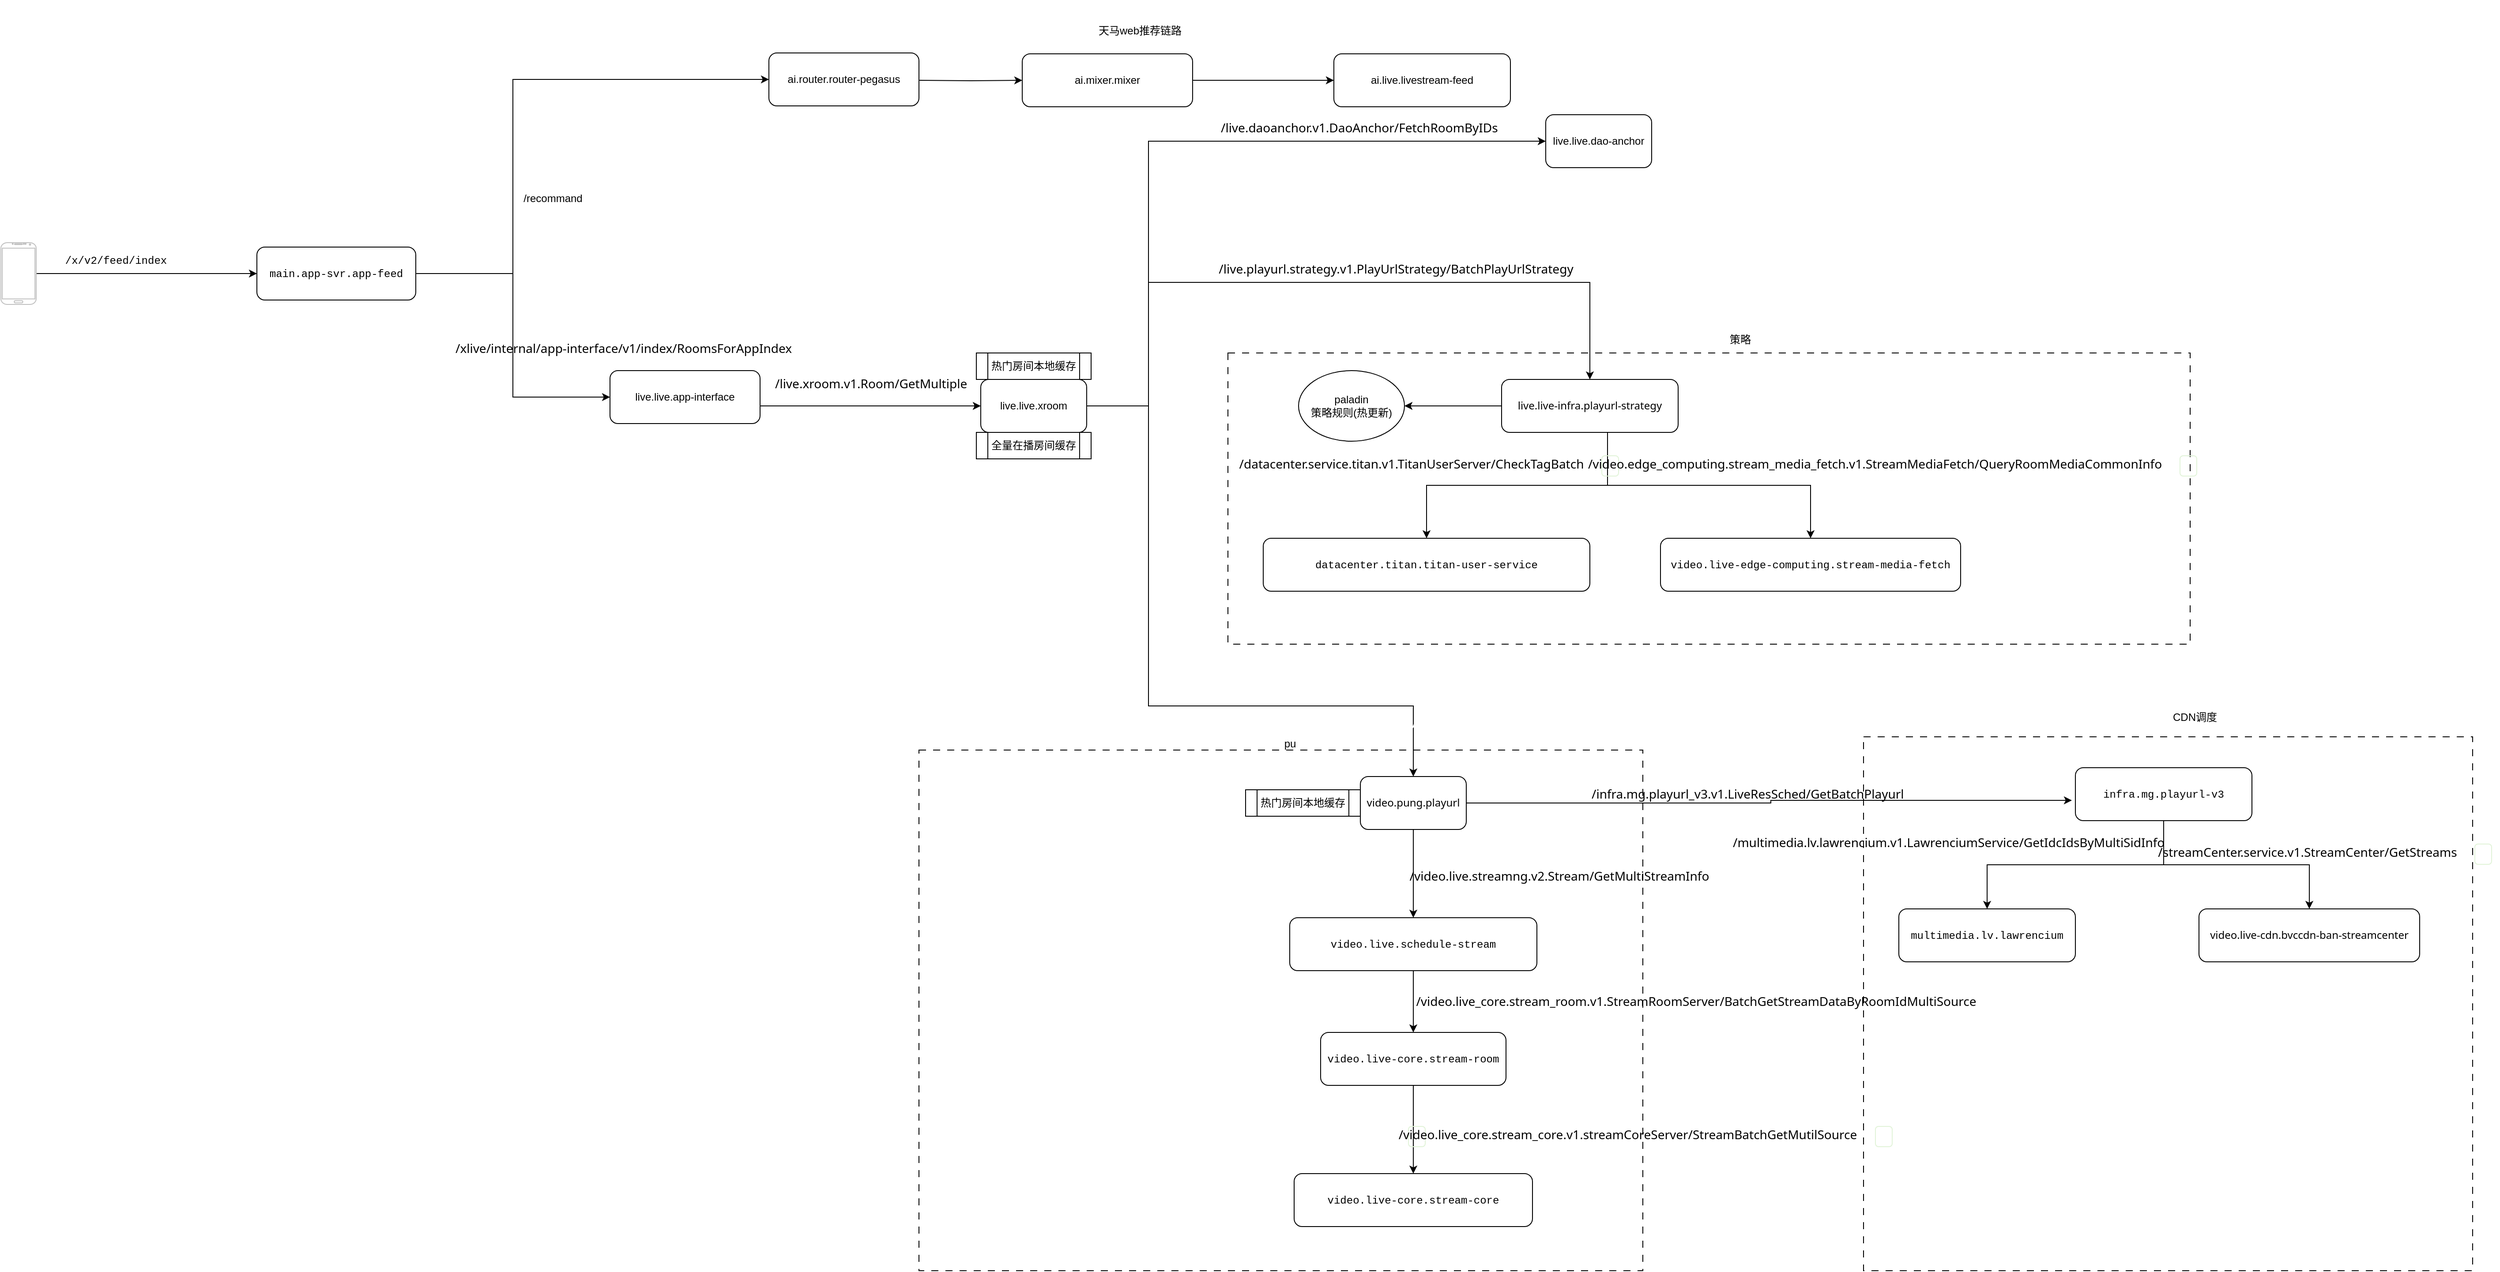 <mxfile version="28.1.2">
  <diagram name="第 1 页" id="jRq5FlzeGsqcz1ciHy75">
    <mxGraphModel dx="2253" dy="824" grid="1" gridSize="10" guides="1" tooltips="1" connect="1" arrows="1" fold="1" page="1" pageScale="1" pageWidth="827" pageHeight="1169" math="0" shadow="0">
      <root>
        <mxCell id="0" />
        <mxCell id="1" parent="0" />
        <mxCell id="cbWyFVTfV4eGDqL5AZ-9-6" style="edgeStyle=orthogonalEdgeStyle;rounded=0;orthogonalLoop=1;jettySize=auto;html=1;entryX=0;entryY=0.5;entryDx=0;entryDy=0;" parent="1" source="cbWyFVTfV4eGDqL5AZ-9-1" target="cbWyFVTfV4eGDqL5AZ-9-5" edge="1">
          <mxGeometry relative="1" as="geometry" />
        </mxCell>
        <mxCell id="cbWyFVTfV4eGDqL5AZ-9-75" style="edgeStyle=orthogonalEdgeStyle;rounded=0;orthogonalLoop=1;jettySize=auto;html=1;entryX=0;entryY=0.5;entryDx=0;entryDy=0;" parent="1" source="cbWyFVTfV4eGDqL5AZ-9-1" target="cbWyFVTfV4eGDqL5AZ-9-68" edge="1">
          <mxGeometry relative="1" as="geometry">
            <Array as="points">
              <mxPoint x="-190" y="350" />
              <mxPoint x="-190" y="130" />
            </Array>
          </mxGeometry>
        </mxCell>
        <mxCell id="cbWyFVTfV4eGDqL5AZ-9-1" value="&lt;div style=&quot;font-family: Menlo, Monaco, &amp;quot;Courier New&amp;quot;, monospace; line-height: 18px; white-space: pre;&quot;&gt;&lt;span&gt;&lt;font style=&quot;color: light-dark(rgb(0, 0, 0), rgb(255, 255, 255));&quot;&gt;main.app-svr.app-feed&lt;/font&gt;&lt;/span&gt;&lt;/div&gt;" style="rounded=1;whiteSpace=wrap;html=1;" parent="1" vertex="1">
          <mxGeometry x="-480" y="320" width="180" height="60" as="geometry" />
        </mxCell>
        <mxCell id="cbWyFVTfV4eGDqL5AZ-9-3" style="edgeStyle=orthogonalEdgeStyle;rounded=0;orthogonalLoop=1;jettySize=auto;html=1;entryX=0;entryY=0.5;entryDx=0;entryDy=0;" parent="1" source="cbWyFVTfV4eGDqL5AZ-9-2" target="cbWyFVTfV4eGDqL5AZ-9-1" edge="1">
          <mxGeometry relative="1" as="geometry" />
        </mxCell>
        <mxCell id="cbWyFVTfV4eGDqL5AZ-9-2" value="" style="verticalLabelPosition=bottom;verticalAlign=top;html=1;shadow=0;dashed=0;strokeWidth=1;shape=mxgraph.android.phone2;strokeColor=#c0c0c0;" parent="1" vertex="1">
          <mxGeometry x="-770" y="315" width="40" height="70" as="geometry" />
        </mxCell>
        <mxCell id="cbWyFVTfV4eGDqL5AZ-9-4" value="&lt;div style=&quot;font-family: Menlo, Monaco, &amp;quot;Courier New&amp;quot;, monospace; line-height: 18px; white-space-collapse: preserve;&quot;&gt;&lt;span&gt;&lt;font style=&quot;color: light-dark(rgb(0, 0, 0), rgb(255, 255, 255));&quot;&gt;/x/v2/feed/index&lt;/font&gt;&lt;/span&gt;&lt;/div&gt;" style="text;html=1;align=center;verticalAlign=middle;resizable=0;points=[];autosize=1;strokeColor=none;fillColor=none;" parent="1" vertex="1">
          <mxGeometry x="-710" y="320" width="140" height="30" as="geometry" />
        </mxCell>
        <mxCell id="cbWyFVTfV4eGDqL5AZ-9-5" value="live.live.app-interface" style="rounded=1;whiteSpace=wrap;html=1;" parent="1" vertex="1">
          <mxGeometry x="-80" y="460" width="170" height="60" as="geometry" />
        </mxCell>
        <mxCell id="cbWyFVTfV4eGDqL5AZ-9-8" value="&lt;span style=&quot;font-family: ui-sans-serif, system-ui, sans-serif, &amp;quot;Apple Color Emoji&amp;quot;, &amp;quot;Segoe UI Emoji&amp;quot;, &amp;quot;Segoe UI Symbol&amp;quot;, &amp;quot;Noto Color Emoji&amp;quot;; font-size: 14px; text-align: left; text-wrap-mode: wrap;&quot;&gt;&lt;font style=&quot;color: light-dark(rgb(0, 0, 0), rgb(255, 255, 255));&quot;&gt;/xlive/internal/app-interface/v1/index/RoomsForAppIndex&lt;/font&gt;&lt;/span&gt;" style="text;html=1;align=center;verticalAlign=middle;resizable=0;points=[];autosize=1;strokeColor=none;fillColor=none;" parent="1" vertex="1">
          <mxGeometry x="-260" y="420" width="390" height="30" as="geometry" />
        </mxCell>
        <mxCell id="cbWyFVTfV4eGDqL5AZ-9-12" value="" style="group" parent="1" vertex="1" connectable="0">
          <mxGeometry x="90" y="170" width="1970" height="1310" as="geometry" />
        </mxCell>
        <mxCell id="cbWyFVTfV4eGDqL5AZ-9-13" value="live.live.dao-anchor" style="rounded=1;whiteSpace=wrap;html=1;" parent="cbWyFVTfV4eGDqL5AZ-9-12" vertex="1">
          <mxGeometry x="890" width="120" height="60" as="geometry" />
        </mxCell>
        <mxCell id="cbWyFVTfV4eGDqL5AZ-9-14" value="&lt;span style=&quot;font-family: ui-sans-serif, system-ui, sans-serif, &amp;quot;Apple Color Emoji&amp;quot;, &amp;quot;Segoe UI Emoji&amp;quot;, &amp;quot;Segoe UI Symbol&amp;quot;, &amp;quot;Noto Color Emoji&amp;quot;; font-size: 14px; font-style: normal; font-variant-ligatures: normal; font-variant-caps: normal; font-weight: 400; letter-spacing: normal; orphans: 2; text-align: left; text-indent: 0px; text-transform: none; widows: 2; word-spacing: 0px; -webkit-text-stroke-width: 0px; white-space: normal; text-decoration-thickness: initial; text-decoration-style: initial; text-decoration-color: initial; float: none; display: inline !important;&quot;&gt;&lt;font style=&quot;color: light-dark(rgb(0, 0, 0), rgb(255, 255, 255));&quot;&gt;/live.daoanchor.v1.DaoAnchor/FetchRoomByIDs&lt;/font&gt;&lt;/span&gt;" style="text;whiteSpace=wrap;html=1;" parent="cbWyFVTfV4eGDqL5AZ-9-12" vertex="1">
          <mxGeometry x="520" width="340" height="40" as="geometry" />
        </mxCell>
        <mxCell id="cbWyFVTfV4eGDqL5AZ-9-15" value="" style="rounded=0;whiteSpace=wrap;html=1;dashed=1;dashPattern=8 8;" parent="cbWyFVTfV4eGDqL5AZ-9-12" vertex="1">
          <mxGeometry x="1250" y="705" width="690" height="605" as="geometry" />
        </mxCell>
        <mxCell id="cbWyFVTfV4eGDqL5AZ-9-16" value="" style="rounded=0;whiteSpace=wrap;html=1;dashed=1;dashPattern=8 8;" parent="cbWyFVTfV4eGDqL5AZ-9-12" vertex="1">
          <mxGeometry x="180" y="720" width="820" height="590" as="geometry" />
        </mxCell>
        <mxCell id="cbWyFVTfV4eGDqL5AZ-9-17" value="" style="rounded=0;whiteSpace=wrap;html=1;dashed=1;dashPattern=8 8;" parent="cbWyFVTfV4eGDqL5AZ-9-12" vertex="1">
          <mxGeometry x="530" y="270" width="1090" height="330" as="geometry" />
        </mxCell>
        <mxCell id="cbWyFVTfV4eGDqL5AZ-9-18" style="edgeStyle=orthogonalEdgeStyle;rounded=0;orthogonalLoop=1;jettySize=auto;html=1;entryX=0;entryY=0.5;entryDx=0;entryDy=0;" parent="cbWyFVTfV4eGDqL5AZ-9-12" source="cbWyFVTfV4eGDqL5AZ-9-21" target="cbWyFVTfV4eGDqL5AZ-9-13" edge="1">
          <mxGeometry relative="1" as="geometry">
            <Array as="points">
              <mxPoint x="440" y="330" />
              <mxPoint x="440" y="30" />
            </Array>
          </mxGeometry>
        </mxCell>
        <mxCell id="cbWyFVTfV4eGDqL5AZ-9-19" style="edgeStyle=orthogonalEdgeStyle;rounded=0;orthogonalLoop=1;jettySize=auto;html=1;entryX=0.5;entryY=0;entryDx=0;entryDy=0;" parent="cbWyFVTfV4eGDqL5AZ-9-12" source="cbWyFVTfV4eGDqL5AZ-9-21" target="cbWyFVTfV4eGDqL5AZ-9-25" edge="1">
          <mxGeometry relative="1" as="geometry">
            <Array as="points">
              <mxPoint x="440" y="330" />
              <mxPoint x="440" y="190" />
              <mxPoint x="940" y="190" />
            </Array>
          </mxGeometry>
        </mxCell>
        <mxCell id="cbWyFVTfV4eGDqL5AZ-9-20" style="edgeStyle=orthogonalEdgeStyle;rounded=0;orthogonalLoop=1;jettySize=auto;html=1;entryX=0.5;entryY=0;entryDx=0;entryDy=0;" parent="cbWyFVTfV4eGDqL5AZ-9-12" source="cbWyFVTfV4eGDqL5AZ-9-21" target="cbWyFVTfV4eGDqL5AZ-9-33" edge="1">
          <mxGeometry relative="1" as="geometry">
            <Array as="points">
              <mxPoint x="440" y="330" />
              <mxPoint x="440" y="670" />
              <mxPoint x="740" y="670" />
            </Array>
          </mxGeometry>
        </mxCell>
        <mxCell id="cbWyFVTfV4eGDqL5AZ-9-21" value="live.live.xroom" style="rounded=1;whiteSpace=wrap;html=1;" parent="cbWyFVTfV4eGDqL5AZ-9-12" vertex="1">
          <mxGeometry x="250" y="300" width="120" height="60" as="geometry" />
        </mxCell>
        <mxCell id="cbWyFVTfV4eGDqL5AZ-9-22" style="edgeStyle=orthogonalEdgeStyle;rounded=0;orthogonalLoop=1;jettySize=auto;html=1;exitX=0.5;exitY=1;exitDx=0;exitDy=0;entryX=0.5;entryY=0;entryDx=0;entryDy=0;" parent="cbWyFVTfV4eGDqL5AZ-9-12" source="cbWyFVTfV4eGDqL5AZ-9-25" target="cbWyFVTfV4eGDqL5AZ-9-26" edge="1">
          <mxGeometry relative="1" as="geometry">
            <Array as="points">
              <mxPoint x="960" y="360" />
              <mxPoint x="960" y="420" />
              <mxPoint x="755" y="420" />
            </Array>
          </mxGeometry>
        </mxCell>
        <mxCell id="cbWyFVTfV4eGDqL5AZ-9-23" style="edgeStyle=orthogonalEdgeStyle;rounded=0;orthogonalLoop=1;jettySize=auto;html=1;" parent="cbWyFVTfV4eGDqL5AZ-9-12" source="cbWyFVTfV4eGDqL5AZ-9-25" target="cbWyFVTfV4eGDqL5AZ-9-27" edge="1">
          <mxGeometry relative="1" as="geometry">
            <Array as="points">
              <mxPoint x="960" y="420" />
              <mxPoint x="1190" y="420" />
            </Array>
          </mxGeometry>
        </mxCell>
        <mxCell id="cbWyFVTfV4eGDqL5AZ-9-24" style="edgeStyle=orthogonalEdgeStyle;rounded=0;orthogonalLoop=1;jettySize=auto;html=1;" parent="cbWyFVTfV4eGDqL5AZ-9-12" source="cbWyFVTfV4eGDqL5AZ-9-25" target="cbWyFVTfV4eGDqL5AZ-9-31" edge="1">
          <mxGeometry relative="1" as="geometry" />
        </mxCell>
        <mxCell id="cbWyFVTfV4eGDqL5AZ-9-25" value="&lt;span style=&quot;font-family: ui-sans-serif, system-ui, sans-serif, &amp;quot;Apple Color Emoji&amp;quot;, &amp;quot;Segoe UI Emoji&amp;quot;, &amp;quot;Segoe UI Symbol&amp;quot;, &amp;quot;Noto Color Emoji&amp;quot;; text-align: left; text-wrap-mode: nowrap;&quot;&gt;&lt;font style=&quot;color: light-dark(rgb(0, 0, 0), rgb(255, 255, 255));&quot;&gt;live.live-infra.playurl-strategy&lt;/font&gt;&lt;/span&gt;" style="rounded=1;whiteSpace=wrap;html=1;" parent="cbWyFVTfV4eGDqL5AZ-9-12" vertex="1">
          <mxGeometry x="840" y="300" width="200" height="60" as="geometry" />
        </mxCell>
        <mxCell id="cbWyFVTfV4eGDqL5AZ-9-26" value="&lt;div style=&quot;font-family: Menlo, Monaco, &amp;quot;Courier New&amp;quot;, monospace; line-height: 18px; white-space: pre;&quot;&gt;&lt;span&gt;&lt;font style=&quot;color: light-dark(rgb(0, 0, 0), rgb(255, 255, 255));&quot;&gt;datacenter.titan.titan-user-service&lt;/font&gt;&lt;/span&gt;&lt;/div&gt;" style="rounded=1;whiteSpace=wrap;html=1;" parent="cbWyFVTfV4eGDqL5AZ-9-12" vertex="1">
          <mxGeometry x="570" y="480" width="370" height="60" as="geometry" />
        </mxCell>
        <mxCell id="cbWyFVTfV4eGDqL5AZ-9-27" value="&lt;div style=&quot;font-family: Menlo, Monaco, &amp;quot;Courier New&amp;quot;, monospace; line-height: 18px; white-space: pre;&quot;&gt;&lt;font style=&quot;color: light-dark(rgb(0, 0, 0), rgb(255, 255, 255));&quot;&gt;video.live-edge-computing.stream-media-fetch&lt;/font&gt;&lt;/div&gt;" style="rounded=1;whiteSpace=wrap;html=1;" parent="cbWyFVTfV4eGDqL5AZ-9-12" vertex="1">
          <mxGeometry x="1020" y="480" width="340" height="60" as="geometry" />
        </mxCell>
        <mxCell id="cbWyFVTfV4eGDqL5AZ-9-28" value="&lt;span&gt;&lt;span&gt;&lt;font style=&quot;color: rgb(0, 0, 0);&quot;&gt;&lt;span style=&quot;box-sizing: border-box; border: 0px solid; margin: 0px 0px 0px 5px; padding: 0px; font-family: ui-sans-serif, system-ui, sans-serif, &amp;quot;Apple Color Emoji&amp;quot;, &amp;quot;Segoe UI Emoji&amp;quot;, &amp;quot;Segoe UI Symbol&amp;quot;, &amp;quot;Noto Color Emoji&amp;quot;; font-size: 14px; text-align: left; text-wrap-mode: wrap;&quot; data-v-6d79ae31=&quot;&quot;&gt;/datacenter.service.titan.v1.TitanUserServer/CheckTagBatch&lt;/span&gt;&lt;span style=&quot;box-sizing: border-box; border: 1px solid rgb(225, 243, 216); margin: 0px 0px 0px 20px; padding: 0px 9px; align-items: center; border-radius: 4px; display: inline-flex; height: 24px; justify-content: center; vertical-align: middle; font-family: ui-sans-serif, system-ui, sans-serif, &amp;quot;Apple Color Emoji&amp;quot;, &amp;quot;Segoe UI Emoji&amp;quot;, &amp;quot;Segoe UI Symbol&amp;quot;, &amp;quot;Noto Color Emoji&amp;quot;; text-align: left; --el-tag-font-size: 12px; --el-tag-border-radius: 4px; --el-tag-border-radius-rounded: 9999px; line-height: 1; --el-icon-size: 14px; --el-tag-bg-color: light-dark(rgb(239.8,248.9,235.3), #141c10); --el-tag-border-color: light-dark(rgb(224.6,242.8,215.6), #16260f); --el-tag-hover-color: light-dark(#67c23a, #297803); --el-tag-text-color: light-dark(#67c23a, #297803);&quot; class=&quot;el-tag el-tag--success el-tag--light&quot; data-v-6d79ae31=&quot;&quot;&gt;&lt;/span&gt;&lt;/font&gt;&lt;/span&gt;&lt;/span&gt;&lt;div&gt;&lt;br&gt;&lt;/div&gt;" style="text;html=1;align=center;verticalAlign=middle;resizable=0;points=[];autosize=1;strokeColor=none;fillColor=none;" parent="cbWyFVTfV4eGDqL5AZ-9-12" vertex="1">
          <mxGeometry x="530" y="380" width="450" height="50" as="geometry" />
        </mxCell>
        <mxCell id="cbWyFVTfV4eGDqL5AZ-9-29" value="&lt;span&gt;&lt;span&gt;&lt;font style=&quot;color: rgb(0, 0, 0);&quot;&gt;&lt;span style=&quot;box-sizing: border-box; border: 0px solid; margin: 0px 0px 0px 5px; padding: 0px; font-family: ui-sans-serif, system-ui, sans-serif, &amp;quot;Apple Color Emoji&amp;quot;, &amp;quot;Segoe UI Emoji&amp;quot;, &amp;quot;Segoe UI Symbol&amp;quot;, &amp;quot;Noto Color Emoji&amp;quot;; font-size: 14px; text-align: left; text-wrap-mode: wrap;&quot; data-v-6d79ae31=&quot;&quot;&gt;/video.edge_computing.stream_media_fetch.v1.StreamMediaFetch/QueryRoomMediaCommonInfo&lt;/span&gt;&lt;span style=&quot;box-sizing: border-box; border: 1px solid rgb(225, 243, 216); margin: 0px 0px 0px 20px; padding: 0px 9px; align-items: center; border-radius: 4px; display: inline-flex; height: 24px; justify-content: center; vertical-align: middle; font-family: ui-sans-serif, system-ui, sans-serif, &amp;quot;Apple Color Emoji&amp;quot;, &amp;quot;Segoe UI Emoji&amp;quot;, &amp;quot;Segoe UI Symbol&amp;quot;, &amp;quot;Noto Color Emoji&amp;quot;; text-align: left; --el-tag-font-size: 12px; --el-tag-border-radius: 4px; --el-tag-border-radius-rounded: 9999px; line-height: 1; --el-icon-size: 14px; --el-tag-bg-color: light-dark(rgb(239.8,248.9,235.3), #141c10); --el-tag-border-color: light-dark(rgb(224.6,242.8,215.6), #16260f); --el-tag-hover-color: light-dark(#67c23a, #297803); --el-tag-text-color: light-dark(#67c23a, #297803);&quot; class=&quot;el-tag el-tag--success el-tag--light&quot; data-v-6d79ae31=&quot;&quot;&gt;&lt;/span&gt;&lt;/font&gt;&lt;/span&gt;&lt;/span&gt;&lt;div&gt;&lt;br&gt;&lt;/div&gt;" style="text;html=1;align=center;verticalAlign=middle;resizable=0;points=[];autosize=1;strokeColor=none;fillColor=none;" parent="cbWyFVTfV4eGDqL5AZ-9-12" vertex="1">
          <mxGeometry x="930" y="380" width="700" height="50" as="geometry" />
        </mxCell>
        <mxCell id="cbWyFVTfV4eGDqL5AZ-9-30" value="策略" style="text;html=1;align=center;verticalAlign=middle;resizable=0;points=[];autosize=1;strokeColor=none;fillColor=none;" parent="cbWyFVTfV4eGDqL5AZ-9-12" vertex="1">
          <mxGeometry x="1085" y="240" width="50" height="30" as="geometry" />
        </mxCell>
        <mxCell id="cbWyFVTfV4eGDqL5AZ-9-31" value="paladin&lt;br&gt;策略规则(热更新)" style="ellipse;whiteSpace=wrap;html=1;" parent="cbWyFVTfV4eGDqL5AZ-9-12" vertex="1">
          <mxGeometry x="610" y="290" width="120" height="80" as="geometry" />
        </mxCell>
        <mxCell id="cbWyFVTfV4eGDqL5AZ-9-32" style="edgeStyle=orthogonalEdgeStyle;rounded=0;orthogonalLoop=1;jettySize=auto;html=1;entryX=0.5;entryY=0;entryDx=0;entryDy=0;" parent="cbWyFVTfV4eGDqL5AZ-9-12" source="cbWyFVTfV4eGDqL5AZ-9-33" target="cbWyFVTfV4eGDqL5AZ-9-35" edge="1">
          <mxGeometry relative="1" as="geometry" />
        </mxCell>
        <mxCell id="cbWyFVTfV4eGDqL5AZ-9-33" value="&lt;span style=&quot;font-family: ui-sans-serif, system-ui, sans-serif, &amp;quot;Apple Color Emoji&amp;quot;, &amp;quot;Segoe UI Emoji&amp;quot;, &amp;quot;Segoe UI Symbol&amp;quot;, &amp;quot;Noto Color Emoji&amp;quot;; text-align: left; text-wrap-mode: nowrap;&quot;&gt;&lt;font style=&quot;color: light-dark(rgb(0, 0, 0), rgb(255, 255, 255));&quot;&gt;video.pung.playurl&lt;/font&gt;&lt;/span&gt;" style="rounded=1;whiteSpace=wrap;html=1;" parent="cbWyFVTfV4eGDqL5AZ-9-12" vertex="1">
          <mxGeometry x="680" y="750" width="120" height="60" as="geometry" />
        </mxCell>
        <mxCell id="cbWyFVTfV4eGDqL5AZ-9-34" style="edgeStyle=orthogonalEdgeStyle;rounded=0;orthogonalLoop=1;jettySize=auto;html=1;exitX=0.5;exitY=1;exitDx=0;exitDy=0;entryX=0.5;entryY=0;entryDx=0;entryDy=0;" parent="cbWyFVTfV4eGDqL5AZ-9-12" source="cbWyFVTfV4eGDqL5AZ-9-35" target="cbWyFVTfV4eGDqL5AZ-9-37" edge="1">
          <mxGeometry relative="1" as="geometry" />
        </mxCell>
        <mxCell id="cbWyFVTfV4eGDqL5AZ-9-35" value="&lt;div style=&quot;font-family: Menlo, Monaco, &amp;quot;Courier New&amp;quot;, monospace; line-height: 18px; white-space: pre;&quot;&gt;&lt;div style=&quot;&quot;&gt;&lt;span&gt;&lt;font style=&quot;color: light-dark(rgb(0, 0, 0), rgb(255, 255, 255));&quot;&gt;video.live.schedule-stream&lt;/font&gt;&lt;/span&gt;&lt;/div&gt;&lt;/div&gt;" style="rounded=1;whiteSpace=wrap;html=1;" parent="cbWyFVTfV4eGDqL5AZ-9-12" vertex="1">
          <mxGeometry x="600" y="910" width="280" height="60" as="geometry" />
        </mxCell>
        <mxCell id="cbWyFVTfV4eGDqL5AZ-9-36" style="edgeStyle=orthogonalEdgeStyle;rounded=0;orthogonalLoop=1;jettySize=auto;html=1;entryX=0.5;entryY=0;entryDx=0;entryDy=0;" parent="cbWyFVTfV4eGDqL5AZ-9-12" source="cbWyFVTfV4eGDqL5AZ-9-37" target="cbWyFVTfV4eGDqL5AZ-9-42" edge="1">
          <mxGeometry relative="1" as="geometry" />
        </mxCell>
        <mxCell id="cbWyFVTfV4eGDqL5AZ-9-37" value="&lt;div style=&quot;font-family: Menlo, Monaco, &amp;quot;Courier New&amp;quot;, monospace; line-height: 18px; white-space: pre;&quot;&gt;&lt;span&gt;&lt;font style=&quot;color: light-dark(rgb(0, 0, 0), rgb(255, 255, 255));&quot;&gt;video.live-core.stream-room&lt;/font&gt;&lt;/span&gt;&lt;/div&gt;" style="rounded=1;whiteSpace=wrap;html=1;" parent="cbWyFVTfV4eGDqL5AZ-9-12" vertex="1">
          <mxGeometry x="635" y="1040" width="210" height="60" as="geometry" />
        </mxCell>
        <mxCell id="cbWyFVTfV4eGDqL5AZ-9-38" value="热门房间本地缓存" style="shape=process;whiteSpace=wrap;html=1;backgroundOutline=1;" parent="cbWyFVTfV4eGDqL5AZ-9-12" vertex="1">
          <mxGeometry x="245" y="270" width="130" height="30" as="geometry" />
        </mxCell>
        <mxCell id="cbWyFVTfV4eGDqL5AZ-9-39" value="热门房间本地缓存" style="shape=process;whiteSpace=wrap;html=1;backgroundOutline=1;" parent="cbWyFVTfV4eGDqL5AZ-9-12" vertex="1">
          <mxGeometry x="550" y="765" width="130" height="30" as="geometry" />
        </mxCell>
        <mxCell id="cbWyFVTfV4eGDqL5AZ-9-40" value="&lt;span style=&quot;font-family: ui-sans-serif, system-ui, sans-serif, &amp;quot;Apple Color Emoji&amp;quot;, &amp;quot;Segoe UI Emoji&amp;quot;, &amp;quot;Segoe UI Symbol&amp;quot;, &amp;quot;Noto Color Emoji&amp;quot;; font-size: 14px; text-align: left; text-wrap-mode: wrap;&quot;&gt;&lt;font style=&quot;color: light-dark(rgb(0, 0, 0), rgb(255, 255, 255));&quot;&gt;/video.live.streamng.v2.Stream/GetMultiStreamInfo&lt;/font&gt;&lt;/span&gt;" style="text;html=1;align=center;verticalAlign=middle;resizable=0;points=[];autosize=1;strokeColor=none;fillColor=none;" parent="cbWyFVTfV4eGDqL5AZ-9-12" vertex="1">
          <mxGeometry x="730" y="848" width="350" height="30" as="geometry" />
        </mxCell>
        <mxCell id="cbWyFVTfV4eGDqL5AZ-9-41" value="&lt;span style=&quot;font-family: ui-sans-serif, system-ui, sans-serif, &amp;quot;Apple Color Emoji&amp;quot;, &amp;quot;Segoe UI Emoji&amp;quot;, &amp;quot;Segoe UI Symbol&amp;quot;, &amp;quot;Noto Color Emoji&amp;quot;; font-size: 14px; text-align: left; text-wrap-mode: wrap;&quot;&gt;&lt;font style=&quot;color: light-dark(rgb(0, 0, 0), rgb(255, 255, 255));&quot;&gt;/video.live_core.stream_room.v1.StreamRoomServer/BatchGetStreamDataByRoomIdMultiSource&lt;/font&gt;&lt;/span&gt;" style="text;html=1;align=center;verticalAlign=middle;resizable=0;points=[];autosize=1;strokeColor=none;fillColor=none;" parent="cbWyFVTfV4eGDqL5AZ-9-12" vertex="1">
          <mxGeometry x="740" y="990" width="640" height="30" as="geometry" />
        </mxCell>
        <mxCell id="cbWyFVTfV4eGDqL5AZ-9-42" value="&lt;div style=&quot;font-family: Menlo, Monaco, &amp;quot;Courier New&amp;quot;, monospace; line-height: 18px; white-space: pre;&quot;&gt;&lt;span&gt;&lt;font style=&quot;color: light-dark(rgb(0, 0, 0), rgb(255, 255, 255));&quot;&gt;video.live-core.stream-core&lt;/font&gt;&lt;/span&gt;&lt;/div&gt;" style="rounded=1;whiteSpace=wrap;html=1;" parent="cbWyFVTfV4eGDqL5AZ-9-12" vertex="1">
          <mxGeometry x="605" y="1200" width="270" height="60" as="geometry" />
        </mxCell>
        <mxCell id="cbWyFVTfV4eGDqL5AZ-9-43" value="&lt;span&gt;&lt;span&gt;&lt;font style=&quot;color: light-dark(rgb(255, 255, 255), rgb(255, 255, 255));&quot;&gt;&lt;span style=&quot;box-sizing: border-box; border: 0px solid; margin: 0px 0px 0px 5px; padding: 0px; font-family: ui-sans-serif, system-ui, sans-serif, &amp;quot;Apple Color Emoji&amp;quot;, &amp;quot;Segoe UI Emoji&amp;quot;, &amp;quot;Segoe UI Symbol&amp;quot;, &amp;quot;Noto Color Emoji&amp;quot;; font-size: 14px; text-align: left; text-wrap-mode: wrap;&quot; data-v-6d79ae31=&quot;&quot;&gt;/video.live_core.stream_core.v1.streamCoreServer/GetStreamAvCoversMutilSource&lt;/span&gt;&lt;span style=&quot;box-sizing: border-box; border: 1px solid rgb(225, 243, 216); margin: 0px 0px 0px 20px; padding: 0px 9px; align-items: center; border-radius: 4px; display: inline-flex; height: 24px; justify-content: center; vertical-align: middle; font-family: ui-sans-serif, system-ui, sans-serif, &amp;quot;Apple Color Emoji&amp;quot;, &amp;quot;Segoe UI Emoji&amp;quot;, &amp;quot;Segoe UI Symbol&amp;quot;, &amp;quot;Noto Color Emoji&amp;quot;; text-align: left; --el-tag-font-size: 12px; --el-tag-border-radius: 4px; --el-tag-border-radius-rounded: 9999px; line-height: 1; --el-icon-size: 14px; --el-tag-bg-color: rgb(239.8,248.9,235.3); --el-tag-border-color: rgb(224.6,242.8,215.6); --el-tag-hover-color: #67c23a; --el-tag-text-color: #67c23a;&quot; class=&quot;el-tag el-tag--success el-tag--light&quot; data-v-6d79ae31=&quot;&quot;&gt;&lt;/span&gt;&lt;/font&gt;&lt;/span&gt;&lt;/span&gt;&lt;div&gt;&lt;br&gt;&lt;/div&gt;" style="text;html=1;align=center;verticalAlign=middle;resizable=0;points=[];autosize=1;strokeColor=none;fillColor=none;" parent="cbWyFVTfV4eGDqL5AZ-9-12" vertex="1">
          <mxGeometry x="160" y="1140" width="600" height="50" as="geometry" />
        </mxCell>
        <mxCell id="cbWyFVTfV4eGDqL5AZ-9-44" value="&lt;font style=&quot;color: rgb(0, 0, 0);&quot;&gt;&lt;span style=&quot;box-sizing: border-box; border: 0px solid; margin: 0px 0px 0px 5px; padding: 0px; font-family: ui-sans-serif, system-ui, sans-serif, &amp;quot;Apple Color Emoji&amp;quot;, &amp;quot;Segoe UI Emoji&amp;quot;, &amp;quot;Segoe UI Symbol&amp;quot;, &amp;quot;Noto Color Emoji&amp;quot;; font-size: 14px; text-align: left; text-wrap-mode: wrap;&quot; data-v-6d79ae31=&quot;&quot;&gt;/video.live_core.stream_core.v1.streamCoreServer/StreamBatchGetMutilSource&lt;/span&gt;&lt;span style=&quot;box-sizing: border-box; border: 1px solid rgb(225, 243, 216); margin: 0px 0px 0px 20px; padding: 0px 9px; align-items: center; border-radius: 4px; display: inline-flex; height: 24px; justify-content: center; vertical-align: middle; font-family: ui-sans-serif, system-ui, sans-serif, &amp;quot;Apple Color Emoji&amp;quot;, &amp;quot;Segoe UI Emoji&amp;quot;, &amp;quot;Segoe UI Symbol&amp;quot;, &amp;quot;Noto Color Emoji&amp;quot;; text-align: left; --el-tag-font-size: 12px; --el-tag-border-radius: 4px; --el-tag-border-radius-rounded: 9999px; line-height: 1; --el-icon-size: 14px; --el-tag-bg-color: light-dark(rgb(239.8,248.9,235.3), #141c10); --el-tag-border-color: light-dark(rgb(224.6,242.8,215.6), #16260f); --el-tag-hover-color: light-dark(#67c23a, #297803); --el-tag-text-color: light-dark(#67c23a, #297803);&quot; class=&quot;el-tag el-tag--success el-tag--light&quot; data-v-6d79ae31=&quot;&quot;&gt;&lt;/span&gt;&lt;/font&gt;&lt;div&gt;&lt;br&gt;&lt;/div&gt;" style="text;html=1;align=center;verticalAlign=middle;resizable=0;points=[];autosize=1;strokeColor=none;fillColor=none;" parent="cbWyFVTfV4eGDqL5AZ-9-12" vertex="1">
          <mxGeometry x="710" y="1140" width="580" height="50" as="geometry" />
        </mxCell>
        <mxCell id="cbWyFVTfV4eGDqL5AZ-9-45" style="edgeStyle=orthogonalEdgeStyle;rounded=0;orthogonalLoop=1;jettySize=auto;html=1;entryX=0.5;entryY=0;entryDx=0;entryDy=0;" parent="cbWyFVTfV4eGDqL5AZ-9-12" source="cbWyFVTfV4eGDqL5AZ-9-47" target="cbWyFVTfV4eGDqL5AZ-9-48" edge="1">
          <mxGeometry relative="1" as="geometry" />
        </mxCell>
        <mxCell id="cbWyFVTfV4eGDqL5AZ-9-46" style="edgeStyle=orthogonalEdgeStyle;rounded=0;orthogonalLoop=1;jettySize=auto;html=1;" parent="cbWyFVTfV4eGDqL5AZ-9-12" source="cbWyFVTfV4eGDqL5AZ-9-47" target="cbWyFVTfV4eGDqL5AZ-9-49" edge="1">
          <mxGeometry relative="1" as="geometry" />
        </mxCell>
        <mxCell id="cbWyFVTfV4eGDqL5AZ-9-47" value="&lt;div style=&quot;font-family: Menlo, Monaco, &amp;quot;Courier New&amp;quot;, monospace; line-height: 18px; white-space: pre;&quot;&gt;&lt;span&gt;&lt;font style=&quot;color: light-dark(rgb(0, 0, 0), rgb(255, 255, 255));&quot;&gt;infra.mg.playurl-v3&lt;/font&gt;&lt;/span&gt;&lt;/div&gt;" style="rounded=1;whiteSpace=wrap;html=1;" parent="cbWyFVTfV4eGDqL5AZ-9-12" vertex="1">
          <mxGeometry x="1490" y="740" width="200" height="60" as="geometry" />
        </mxCell>
        <mxCell id="cbWyFVTfV4eGDqL5AZ-9-48" value="&lt;div style=&quot;font-family: Menlo, Monaco, &amp;quot;Courier New&amp;quot;, monospace; line-height: 18px; white-space: pre;&quot;&gt;&lt;div style=&quot;line-height: 18px;&quot;&gt;&lt;span&gt;&lt;font style=&quot;color: light-dark(rgb(0, 0, 0), rgb(255, 255, 255));&quot;&gt;multimedia.lv.lawrencium&lt;/font&gt;&lt;/span&gt;&lt;/div&gt;&lt;/div&gt;" style="rounded=1;whiteSpace=wrap;html=1;" parent="cbWyFVTfV4eGDqL5AZ-9-12" vertex="1">
          <mxGeometry x="1290" y="900" width="200" height="60" as="geometry" />
        </mxCell>
        <mxCell id="cbWyFVTfV4eGDqL5AZ-9-49" value="&lt;div style=&quot;font-family: Menlo, Monaco, &amp;quot;Courier New&amp;quot;, monospace; line-height: 18px; white-space: pre;&quot;&gt;&lt;span style=&quot;font-family: ui-sans-serif, system-ui, sans-serif, &amp;quot;Apple Color Emoji&amp;quot;, &amp;quot;Segoe UI Emoji&amp;quot;, &amp;quot;Segoe UI Symbol&amp;quot;, &amp;quot;Noto Color Emoji&amp;quot;; text-align: left; white-space-collapse: collapse;&quot;&gt;&lt;font style=&quot;color: light-dark(rgb(0, 0, 0), rgb(255, 255, 255));&quot;&gt;video.live-cdn.bvccdn-ban-streamcenter&lt;/font&gt;&lt;/span&gt;&lt;/div&gt;" style="rounded=1;whiteSpace=wrap;html=1;" parent="cbWyFVTfV4eGDqL5AZ-9-12" vertex="1">
          <mxGeometry x="1630" y="900" width="250" height="60" as="geometry" />
        </mxCell>
        <mxCell id="cbWyFVTfV4eGDqL5AZ-9-50" style="edgeStyle=orthogonalEdgeStyle;rounded=0;orthogonalLoop=1;jettySize=auto;html=1;entryX=-0.02;entryY=0.617;entryDx=0;entryDy=0;entryPerimeter=0;" parent="cbWyFVTfV4eGDqL5AZ-9-12" source="cbWyFVTfV4eGDqL5AZ-9-33" target="cbWyFVTfV4eGDqL5AZ-9-47" edge="1">
          <mxGeometry relative="1" as="geometry" />
        </mxCell>
        <UserObject label="&lt;span style=&quot;font-family: ui-sans-serif, system-ui, sans-serif, &amp;quot;Apple Color Emoji&amp;quot;, &amp;quot;Segoe UI Emoji&amp;quot;, &amp;quot;Segoe UI Symbol&amp;quot;, &amp;quot;Noto Color Emoji&amp;quot;; font-size: 14px; font-style: normal; font-variant-ligatures: normal; font-variant-caps: normal; font-weight: 400; letter-spacing: normal; orphans: 2; text-align: left; text-indent: 0px; text-transform: none; widows: 2; word-spacing: 0px; -webkit-text-stroke-width: 0px; white-space: normal; text-decoration-thickness: initial; text-decoration-style: initial; text-decoration-color: initial; float: none; display: inline !important;&quot;&gt;&lt;font style=&quot;color: light-dark(rgb(0, 0, 0), rgb(255, 255, 255));&quot;&gt;/multimedia.lv.lawrencium.v1.LawrenciumService/GetIdcIdsByMultiSidInfo&lt;/font&gt;&lt;/span&gt;" link="&lt;span style=&quot;color: rgb(96, 98, 102); font-family: ui-sans-serif, system-ui, sans-serif, &amp;quot;Apple Color Emoji&amp;quot;, &amp;quot;Segoe UI Emoji&amp;quot;, &amp;quot;Segoe UI Symbol&amp;quot;, &amp;quot;Noto Color Emoji&amp;quot;; font-size: 14px; font-style: normal; font-variant-ligatures: normal; font-variant-caps: normal; font-weight: 400; letter-spacing: normal; orphans: 2; text-align: left; text-indent: 0px; text-transform: none; widows: 2; word-spacing: 0px; -webkit-text-stroke-width: 0px; white-space: normal; background-color: rgb(240, 246, 253); text-decoration-thickness: initial; text-decoration-style: initial; text-decoration-color: initial; display: inline !important; float: none;&quot;&gt;/multimedia.lv.lawrencium.v1.LawrenciumService/GetIdcIdsByMultiSidInfo&lt;/span&gt;" id="cbWyFVTfV4eGDqL5AZ-9-51">
          <mxCell style="text;whiteSpace=wrap;html=1;" parent="cbWyFVTfV4eGDqL5AZ-9-12" vertex="1">
            <mxGeometry x="1100" y="810" width="500" height="40" as="geometry" />
          </mxCell>
        </UserObject>
        <mxCell id="cbWyFVTfV4eGDqL5AZ-9-52" value="&lt;span&gt;&lt;span&gt;&lt;span&gt;&lt;span&gt;&lt;font style=&quot;color: rgb(0, 0, 0);&quot;&gt;&lt;span style=&quot;box-sizing: border-box; border: 0px solid; margin: 0px 0px 0px 5px; padding: 0px; font-family: ui-sans-serif, system-ui, sans-serif, &amp;quot;Apple Color Emoji&amp;quot;, &amp;quot;Segoe UI Emoji&amp;quot;, &amp;quot;Segoe UI Symbol&amp;quot;, &amp;quot;Noto Color Emoji&amp;quot;; font-size: 14px; text-align: left; text-wrap-mode: wrap;&quot; data-v-6d79ae31=&quot;&quot;&gt;/streamCenter.service.v1.StreamCenter/GetStreams&lt;/span&gt;&lt;span style=&quot;box-sizing: border-box; border: 1px solid rgb(225, 243, 216); margin: 0px 0px 0px 20px; padding: 0px 9px; align-items: center; border-radius: 4px; display: inline-flex; height: 24px; justify-content: center; vertical-align: middle; font-family: ui-sans-serif, system-ui, sans-serif, &amp;quot;Apple Color Emoji&amp;quot;, &amp;quot;Segoe UI Emoji&amp;quot;, &amp;quot;Segoe UI Symbol&amp;quot;, &amp;quot;Noto Color Emoji&amp;quot;; text-align: left; --el-tag-font-size: 12px; --el-tag-border-radius: 4px; --el-tag-border-radius-rounded: 9999px; line-height: 1; --el-icon-size: 14px; --el-tag-bg-color: light-dark(rgb(239.8,248.9,235.3), #141c10); --el-tag-border-color: light-dark(rgb(224.6,242.8,215.6), #16260f); --el-tag-hover-color: light-dark(#67c23a, #297803); --el-tag-text-color: light-dark(#67c23a, #297803);&quot; class=&quot;el-tag el-tag--success el-tag--light&quot; data-v-6d79ae31=&quot;&quot;&gt;&lt;/span&gt;&lt;/font&gt;&lt;/span&gt;&lt;/span&gt;&lt;/span&gt;&lt;/span&gt;&lt;div&gt;&lt;br&gt;&lt;/div&gt;" style="text;html=1;align=center;verticalAlign=middle;resizable=0;points=[];autosize=1;strokeColor=none;fillColor=none;" parent="cbWyFVTfV4eGDqL5AZ-9-12" vertex="1">
          <mxGeometry x="1570" y="820" width="400" height="50" as="geometry" />
        </mxCell>
        <UserObject label="&lt;span style=&quot;font-family: ui-sans-serif, system-ui, sans-serif, &amp;quot;Apple Color Emoji&amp;quot;, &amp;quot;Segoe UI Emoji&amp;quot;, &amp;quot;Segoe UI Symbol&amp;quot;, &amp;quot;Noto Color Emoji&amp;quot;; font-size: 14px; font-style: normal; font-variant-ligatures: normal; font-variant-caps: normal; font-weight: 400; letter-spacing: normal; orphans: 2; text-align: left; text-indent: 0px; text-transform: none; widows: 2; word-spacing: 0px; -webkit-text-stroke-width: 0px; white-space: normal; text-decoration-thickness: initial; text-decoration-style: initial; text-decoration-color: initial; float: none; display: inline !important;&quot;&gt;&lt;font style=&quot;color: light-dark(rgb(0, 0, 0), rgb(255, 255, 255));&quot;&gt;/infra.mg.playurl_v3.v1.LiveResSched/GetBatchPlayurl&lt;/font&gt;&lt;/span&gt;" link="&lt;span style=&quot;color: rgb(96, 98, 102); font-family: ui-sans-serif, system-ui, sans-serif, &amp;quot;Apple Color Emoji&amp;quot;, &amp;quot;Segoe UI Emoji&amp;quot;, &amp;quot;Segoe UI Symbol&amp;quot;, &amp;quot;Noto Color Emoji&amp;quot;; font-size: 14px; font-style: normal; font-variant-ligatures: normal; font-variant-caps: normal; font-weight: 400; letter-spacing: normal; orphans: 2; text-align: left; text-indent: 0px; text-transform: none; widows: 2; word-spacing: 0px; -webkit-text-stroke-width: 0px; white-space: normal; background-color: rgb(245, 247, 250); text-decoration-thickness: initial; text-decoration-style: initial; text-decoration-color: initial; display: inline !important; float: none;&quot;&gt;/infra.mg.playurl_v3.v1.LiveResSched/GetBatchPlayurl&lt;/span&gt;" id="cbWyFVTfV4eGDqL5AZ-9-53">
          <mxCell style="text;whiteSpace=wrap;html=1;" parent="cbWyFVTfV4eGDqL5AZ-9-12" vertex="1">
            <mxGeometry x="940" y="755" width="380" height="40" as="geometry" />
          </mxCell>
        </UserObject>
        <mxCell id="cbWyFVTfV4eGDqL5AZ-9-54" value="pu" style="text;html=1;align=center;verticalAlign=middle;resizable=0;points=[];autosize=1;strokeColor=none;fillColor=none;" parent="cbWyFVTfV4eGDqL5AZ-9-12" vertex="1">
          <mxGeometry x="580" y="698" width="40" height="30" as="geometry" />
        </mxCell>
        <mxCell id="cbWyFVTfV4eGDqL5AZ-9-55" value="CDN调度" style="text;html=1;align=center;verticalAlign=middle;resizable=0;points=[];autosize=1;strokeColor=none;fillColor=none;" parent="cbWyFVTfV4eGDqL5AZ-9-12" vertex="1">
          <mxGeometry x="1590" y="668" width="70" height="30" as="geometry" />
        </mxCell>
        <mxCell id="cbWyFVTfV4eGDqL5AZ-9-56" value="&lt;span style=&quot;font-family: ui-sans-serif, system-ui, sans-serif, &amp;quot;Apple Color Emoji&amp;quot;, &amp;quot;Segoe UI Emoji&amp;quot;, &amp;quot;Segoe UI Symbol&amp;quot;, &amp;quot;Noto Color Emoji&amp;quot;; font-size: 14px; text-align: left; text-wrap-mode: wrap;&quot;&gt;&lt;font style=&quot;color: light-dark(rgb(0, 0, 0), rgb(255, 255, 255));&quot;&gt;/live.playurl.strategy.v1.PlayUrlStrategy/BatchPlayUrlStrategy&lt;/font&gt;&lt;/span&gt;" style="text;html=1;align=center;verticalAlign=middle;resizable=0;points=[];autosize=1;strokeColor=none;fillColor=none;" parent="cbWyFVTfV4eGDqL5AZ-9-12" vertex="1">
          <mxGeometry x="515" y="160" width="410" height="30" as="geometry" />
        </mxCell>
        <mxCell id="cbWyFVTfV4eGDqL5AZ-9-57" value="&lt;span style=&quot;font-family: ui-sans-serif, system-ui, sans-serif, &amp;quot;Apple Color Emoji&amp;quot;, &amp;quot;Segoe UI Emoji&amp;quot;, &amp;quot;Segoe UI Symbol&amp;quot;, &amp;quot;Noto Color Emoji&amp;quot;; font-size: 14px; text-align: left; text-wrap-mode: wrap;&quot;&gt;&lt;font style=&quot;color: light-dark(rgb(255, 255, 255), rgb(255, 255, 255));&quot;&gt;/video.pung.playurl.v1.Playurl/BatchPlayurl&lt;/font&gt;&lt;/span&gt;" style="text;html=1;align=center;verticalAlign=middle;resizable=0;points=[];autosize=1;strokeColor=none;fillColor=none;" parent="cbWyFVTfV4eGDqL5AZ-9-12" vertex="1">
          <mxGeometry x="730" y="675" width="300" height="30" as="geometry" />
        </mxCell>
        <mxCell id="cbWyFVTfV4eGDqL5AZ-9-58" value="" style="endArrow=classic;html=1;rounded=0;entryX=0;entryY=0.5;entryDx=0;entryDy=0;" parent="cbWyFVTfV4eGDqL5AZ-9-12" target="cbWyFVTfV4eGDqL5AZ-9-21" edge="1">
          <mxGeometry width="50" height="50" relative="1" as="geometry">
            <mxPoint y="330" as="sourcePoint" />
            <mxPoint x="70" y="305" as="targetPoint" />
          </mxGeometry>
        </mxCell>
        <UserObject label="&lt;span style=&quot;font-family: ui-sans-serif, system-ui, sans-serif, &amp;quot;Apple Color Emoji&amp;quot;, &amp;quot;Segoe UI Emoji&amp;quot;, &amp;quot;Segoe UI Symbol&amp;quot;, &amp;quot;Noto Color Emoji&amp;quot;; font-size: 14px; font-style: normal; font-variant-ligatures: normal; font-variant-caps: normal; font-weight: 400; letter-spacing: normal; orphans: 2; text-align: left; text-indent: 0px; text-transform: none; widows: 2; word-spacing: 0px; -webkit-text-stroke-width: 0px; white-space: normal; text-decoration-thickness: initial; text-decoration-style: initial; text-decoration-color: initial; float: none; display: inline !important;&quot;&gt;&lt;font style=&quot;color: light-dark(rgb(0, 0, 0), rgb(255, 255, 255));&quot;&gt;/live.xroom.v1.Room/GetMultiple&lt;/font&gt;&lt;/span&gt;" link="&lt;span style=&quot;color: rgb(96, 98, 102); font-family: ui-sans-serif, system-ui, sans-serif, &amp;quot;Apple Color Emoji&amp;quot;, &amp;quot;Segoe UI Emoji&amp;quot;, &amp;quot;Segoe UI Symbol&amp;quot;, &amp;quot;Noto Color Emoji&amp;quot;; font-size: 14px; font-style: normal; font-variant-ligatures: normal; font-variant-caps: normal; font-weight: 400; letter-spacing: normal; orphans: 2; text-align: left; text-indent: 0px; text-transform: none; widows: 2; word-spacing: 0px; -webkit-text-stroke-width: 0px; white-space: normal; background-color: rgb(236, 245, 255); text-decoration-thickness: initial; text-decoration-style: initial; text-decoration-color: initial; display: inline !important; float: none;&quot;&gt;/live.xroom.v1.Room/GetMultiple&lt;/span&gt;" id="cbWyFVTfV4eGDqL5AZ-9-59">
          <mxCell style="text;whiteSpace=wrap;html=1;" parent="cbWyFVTfV4eGDqL5AZ-9-12" vertex="1">
            <mxGeometry x="15" y="290" width="230" height="40" as="geometry" />
          </mxCell>
        </UserObject>
        <mxCell id="cbWyFVTfV4eGDqL5AZ-9-60" value="全量在播房间缓存" style="shape=process;whiteSpace=wrap;html=1;backgroundOutline=1;" parent="cbWyFVTfV4eGDqL5AZ-9-12" vertex="1">
          <mxGeometry x="245" y="360" width="130" height="30" as="geometry" />
        </mxCell>
        <mxCell id="cbWyFVTfV4eGDqL5AZ-9-72" value="" style="group" parent="cbWyFVTfV4eGDqL5AZ-9-12" vertex="1" connectable="0">
          <mxGeometry x="10" y="-130" width="890" height="130" as="geometry" />
        </mxCell>
        <mxCell id="cbWyFVTfV4eGDqL5AZ-9-63" style="edgeStyle=orthogonalEdgeStyle;rounded=0;orthogonalLoop=1;jettySize=auto;html=1;entryX=0;entryY=0.5;entryDx=0;entryDy=0;" parent="cbWyFVTfV4eGDqL5AZ-9-72" target="cbWyFVTfV4eGDqL5AZ-9-65" edge="1">
          <mxGeometry relative="1" as="geometry">
            <mxPoint x="170" y="91" as="sourcePoint" />
          </mxGeometry>
        </mxCell>
        <mxCell id="cbWyFVTfV4eGDqL5AZ-9-64" style="edgeStyle=orthogonalEdgeStyle;rounded=0;orthogonalLoop=1;jettySize=auto;html=1;entryX=0;entryY=0.5;entryDx=0;entryDy=0;" parent="cbWyFVTfV4eGDqL5AZ-9-72" source="cbWyFVTfV4eGDqL5AZ-9-65" target="cbWyFVTfV4eGDqL5AZ-9-66" edge="1">
          <mxGeometry relative="1" as="geometry" />
        </mxCell>
        <mxCell id="cbWyFVTfV4eGDqL5AZ-9-65" value="ai.mixer.mixer" style="rounded=1;whiteSpace=wrap;html=1;" parent="cbWyFVTfV4eGDqL5AZ-9-72" vertex="1">
          <mxGeometry x="287" y="61" width="193" height="60" as="geometry" />
        </mxCell>
        <mxCell id="cbWyFVTfV4eGDqL5AZ-9-66" value="ai.live.livestream-feed" style="rounded=1;whiteSpace=wrap;html=1;" parent="cbWyFVTfV4eGDqL5AZ-9-72" vertex="1">
          <mxGeometry x="640" y="61" width="200" height="60" as="geometry" />
        </mxCell>
        <mxCell id="cbWyFVTfV4eGDqL5AZ-9-67" value="天马web推荐链路" style="text;html=1;align=center;verticalAlign=middle;resizable=0;points=[];autosize=1;strokeColor=none;fillColor=none;" parent="cbWyFVTfV4eGDqL5AZ-9-72" vertex="1">
          <mxGeometry x="360" y="20" width="120" height="30" as="geometry" />
        </mxCell>
        <UserObject label="ai.router.router-pegasus" link="ai.router.router-pegasus" id="cbWyFVTfV4eGDqL5AZ-9-68">
          <mxCell style="rounded=1;whiteSpace=wrap;html=1;" parent="cbWyFVTfV4eGDqL5AZ-9-72" vertex="1">
            <mxGeometry y="60" width="170" height="60" as="geometry" />
          </mxCell>
        </UserObject>
        <mxCell id="cbWyFVTfV4eGDqL5AZ-9-70" value="/recommand" style="text;html=1;align=center;verticalAlign=middle;resizable=0;points=[];autosize=1;strokeColor=none;fillColor=none;" parent="1" vertex="1">
          <mxGeometry x="-190" y="250" width="90" height="30" as="geometry" />
        </mxCell>
      </root>
    </mxGraphModel>
  </diagram>
</mxfile>
